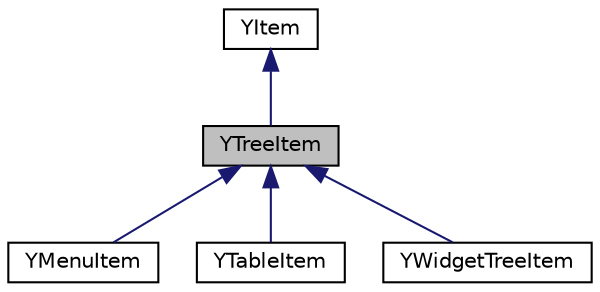 digraph "YTreeItem"
{
 // LATEX_PDF_SIZE
  edge [fontname="Helvetica",fontsize="10",labelfontname="Helvetica",labelfontsize="10"];
  node [fontname="Helvetica",fontsize="10",shape=record];
  Node1 [label="YTreeItem",height=0.2,width=0.4,color="black", fillcolor="grey75", style="filled", fontcolor="black",tooltip=" "];
  Node2 -> Node1 [dir="back",color="midnightblue",fontsize="10",style="solid",fontname="Helvetica"];
  Node2 [label="YItem",height=0.2,width=0.4,color="black", fillcolor="white", style="filled",URL="$classYItem.html",tooltip=" "];
  Node1 -> Node3 [dir="back",color="midnightblue",fontsize="10",style="solid",fontname="Helvetica"];
  Node3 [label="YMenuItem",height=0.2,width=0.4,color="black", fillcolor="white", style="filled",URL="$classYMenuItem.html",tooltip=" "];
  Node1 -> Node4 [dir="back",color="midnightblue",fontsize="10",style="solid",fontname="Helvetica"];
  Node4 [label="YTableItem",height=0.2,width=0.4,color="black", fillcolor="white", style="filled",URL="$classYTableItem.html",tooltip=" "];
  Node1 -> Node5 [dir="back",color="midnightblue",fontsize="10",style="solid",fontname="Helvetica"];
  Node5 [label="YWidgetTreeItem",height=0.2,width=0.4,color="black", fillcolor="white", style="filled",URL="$classYWidgetTreeItem.html",tooltip=" "];
}
